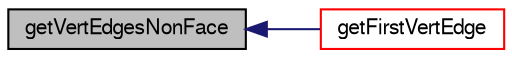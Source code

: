 digraph "getVertEdgesNonFace"
{
  bgcolor="transparent";
  edge [fontname="FreeSans",fontsize="10",labelfontname="FreeSans",labelfontsize="10"];
  node [fontname="FreeSans",fontsize="10",shape=record];
  rankdir="LR";
  Node382 [label="getVertEdgesNonFace",height=0.2,width=0.4,color="black", fillcolor="grey75", style="filled", fontcolor="black"];
  Node382 -> Node383 [dir="back",color="midnightblue",fontsize="10",style="solid",fontname="FreeSans"];
  Node383 [label="getFirstVertEdge",height=0.2,width=0.4,color="red",URL="$a21470.html#af3d3d3a80954ac6570f46456be204225",tooltip="Get first edge connected to vertI and on faceI. "];
}
